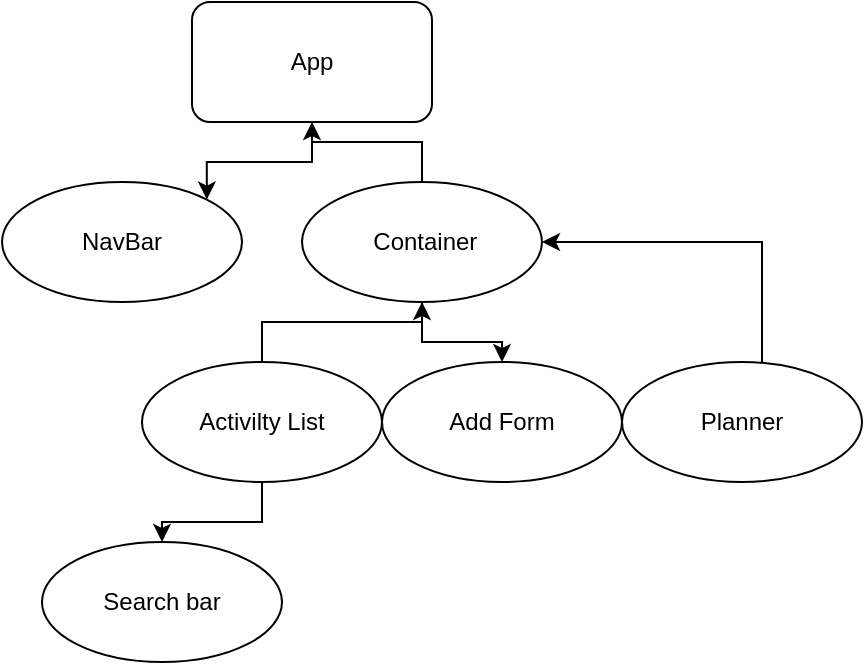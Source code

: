 <mxfile version="18.0.6" type="github">
  <diagram id="8ujY8QN2GX1Va_j-C5Ly" name="Page-1">
    <mxGraphModel dx="946" dy="1746" grid="1" gridSize="10" guides="1" tooltips="1" connect="1" arrows="1" fold="1" page="1" pageScale="1" pageWidth="850" pageHeight="1100" math="0" shadow="0">
      <root>
        <mxCell id="0" />
        <mxCell id="1" parent="0" />
        <mxCell id="jI1_23J5wulHfyirmrNd-8" style="edgeStyle=orthogonalEdgeStyle;rounded=0;orthogonalLoop=1;jettySize=auto;html=1;exitX=0.5;exitY=1;exitDx=0;exitDy=0;entryX=1;entryY=0;entryDx=0;entryDy=0;" edge="1" parent="1" source="jI1_23J5wulHfyirmrNd-1" target="jI1_23J5wulHfyirmrNd-2">
          <mxGeometry relative="1" as="geometry" />
        </mxCell>
        <mxCell id="jI1_23J5wulHfyirmrNd-1" value="App" style="rounded=1;whiteSpace=wrap;html=1;" vertex="1" parent="1">
          <mxGeometry x="305" y="-640" width="120" height="60" as="geometry" />
        </mxCell>
        <mxCell id="jI1_23J5wulHfyirmrNd-2" value="NavBar" style="ellipse;whiteSpace=wrap;html=1;" vertex="1" parent="1">
          <mxGeometry x="210" y="-550" width="120" height="60" as="geometry" />
        </mxCell>
        <mxCell id="jI1_23J5wulHfyirmrNd-9" value="" style="edgeStyle=orthogonalEdgeStyle;rounded=0;orthogonalLoop=1;jettySize=auto;html=1;" edge="1" parent="1" source="jI1_23J5wulHfyirmrNd-3" target="jI1_23J5wulHfyirmrNd-1">
          <mxGeometry relative="1" as="geometry" />
        </mxCell>
        <mxCell id="jI1_23J5wulHfyirmrNd-10" value="" style="edgeStyle=orthogonalEdgeStyle;rounded=0;orthogonalLoop=1;jettySize=auto;html=1;" edge="1" parent="1" source="jI1_23J5wulHfyirmrNd-3" target="jI1_23J5wulHfyirmrNd-7">
          <mxGeometry relative="1" as="geometry" />
        </mxCell>
        <mxCell id="jI1_23J5wulHfyirmrNd-3" value="&amp;nbsp;Container" style="ellipse;whiteSpace=wrap;html=1;" vertex="1" parent="1">
          <mxGeometry x="360" y="-550" width="120" height="60" as="geometry" />
        </mxCell>
        <mxCell id="jI1_23J5wulHfyirmrNd-11" value="" style="edgeStyle=orthogonalEdgeStyle;rounded=0;orthogonalLoop=1;jettySize=auto;html=1;" edge="1" parent="1" source="jI1_23J5wulHfyirmrNd-4" target="jI1_23J5wulHfyirmrNd-3">
          <mxGeometry relative="1" as="geometry" />
        </mxCell>
        <mxCell id="jI1_23J5wulHfyirmrNd-13" value="" style="edgeStyle=orthogonalEdgeStyle;rounded=0;orthogonalLoop=1;jettySize=auto;html=1;" edge="1" parent="1" source="jI1_23J5wulHfyirmrNd-4" target="jI1_23J5wulHfyirmrNd-6">
          <mxGeometry relative="1" as="geometry" />
        </mxCell>
        <mxCell id="jI1_23J5wulHfyirmrNd-4" value="Activilty List" style="ellipse;whiteSpace=wrap;html=1;" vertex="1" parent="1">
          <mxGeometry x="280" y="-460" width="120" height="60" as="geometry" />
        </mxCell>
        <mxCell id="jI1_23J5wulHfyirmrNd-12" style="edgeStyle=orthogonalEdgeStyle;rounded=0;orthogonalLoop=1;jettySize=auto;html=1;" edge="1" parent="1" source="jI1_23J5wulHfyirmrNd-5" target="jI1_23J5wulHfyirmrNd-3">
          <mxGeometry relative="1" as="geometry">
            <Array as="points">
              <mxPoint x="590" y="-520" />
            </Array>
          </mxGeometry>
        </mxCell>
        <mxCell id="jI1_23J5wulHfyirmrNd-5" value="Planner" style="ellipse;whiteSpace=wrap;html=1;" vertex="1" parent="1">
          <mxGeometry x="520" y="-460" width="120" height="60" as="geometry" />
        </mxCell>
        <mxCell id="jI1_23J5wulHfyirmrNd-6" value="Search bar" style="ellipse;whiteSpace=wrap;html=1;" vertex="1" parent="1">
          <mxGeometry x="230" y="-370" width="120" height="60" as="geometry" />
        </mxCell>
        <mxCell id="jI1_23J5wulHfyirmrNd-7" value="Add Form&lt;br&gt;" style="ellipse;whiteSpace=wrap;html=1;" vertex="1" parent="1">
          <mxGeometry x="400" y="-460" width="120" height="60" as="geometry" />
        </mxCell>
      </root>
    </mxGraphModel>
  </diagram>
</mxfile>
